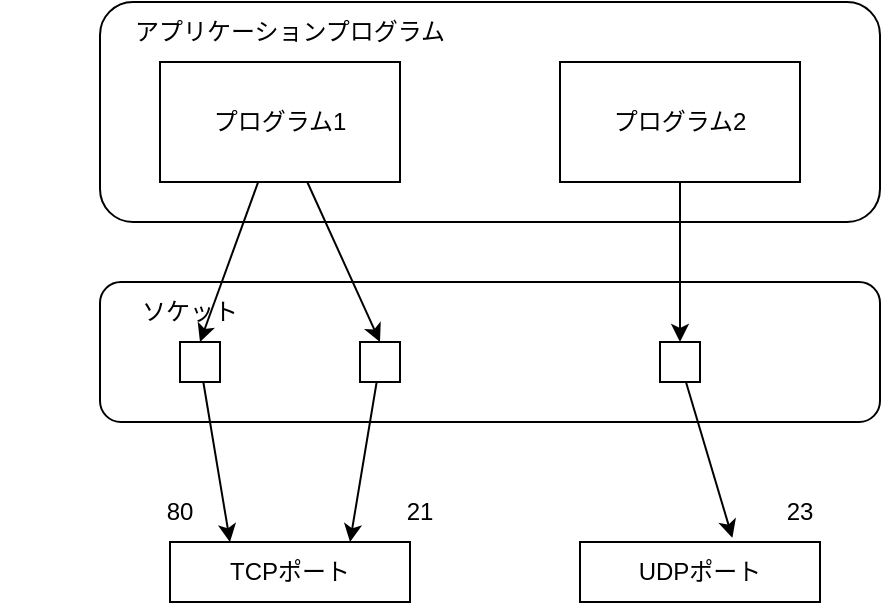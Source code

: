 <mxfile>
    <diagram id="02TSG8BdvgqNzW_9dH34" name="ページ1">
        <mxGraphModel dx="1558" dy="1183" grid="1" gridSize="10" guides="1" tooltips="1" connect="1" arrows="1" fold="1" page="1" pageScale="1" pageWidth="827" pageHeight="1169" math="0" shadow="0">
            <root>
                <mxCell id="0"/>
                <mxCell id="1" parent="0"/>
                <mxCell id="13" value="" style="rounded=1;whiteSpace=wrap;html=1;fillColor=none;" vertex="1" parent="1">
                    <mxGeometry y="220" width="390" height="70" as="geometry"/>
                </mxCell>
                <mxCell id="4" value="" style="rounded=1;whiteSpace=wrap;html=1;fillColor=none;" vertex="1" parent="1">
                    <mxGeometry y="80" width="390" height="110" as="geometry"/>
                </mxCell>
                <mxCell id="10" style="edgeStyle=none;html=1;entryX=0.5;entryY=0;entryDx=0;entryDy=0;" edge="1" parent="1" source="2" target="6">
                    <mxGeometry relative="1" as="geometry"/>
                </mxCell>
                <mxCell id="11" style="edgeStyle=none;html=1;entryX=0.5;entryY=0;entryDx=0;entryDy=0;" edge="1" parent="1" source="2" target="8">
                    <mxGeometry relative="1" as="geometry"/>
                </mxCell>
                <mxCell id="2" value="プログラム1" style="rounded=0;whiteSpace=wrap;html=1;" vertex="1" parent="1">
                    <mxGeometry x="30" y="110" width="120" height="60" as="geometry"/>
                </mxCell>
                <mxCell id="12" style="edgeStyle=none;html=1;entryX=0.5;entryY=0;entryDx=0;entryDy=0;" edge="1" parent="1" source="3" target="9">
                    <mxGeometry relative="1" as="geometry"/>
                </mxCell>
                <mxCell id="3" value="プログラム2" style="rounded=0;whiteSpace=wrap;html=1;" vertex="1" parent="1">
                    <mxGeometry x="230" y="110" width="120" height="60" as="geometry"/>
                </mxCell>
                <mxCell id="5" value="アプリケーションプログラム" style="text;html=1;strokeColor=none;fillColor=none;align=center;verticalAlign=middle;whiteSpace=wrap;rounded=0;" vertex="1" parent="1">
                    <mxGeometry y="80" width="190" height="30" as="geometry"/>
                </mxCell>
                <mxCell id="17" style="edgeStyle=none;html=1;entryX=0.25;entryY=0;entryDx=0;entryDy=0;" edge="1" parent="1" source="6" target="15">
                    <mxGeometry relative="1" as="geometry"/>
                </mxCell>
                <mxCell id="6" value="" style="rounded=0;whiteSpace=wrap;html=1;fillColor=none;" vertex="1" parent="1">
                    <mxGeometry x="40" y="250" width="20" height="20" as="geometry"/>
                </mxCell>
                <mxCell id="18" style="edgeStyle=none;html=1;entryX=0.75;entryY=0;entryDx=0;entryDy=0;" edge="1" parent="1" source="8" target="15">
                    <mxGeometry relative="1" as="geometry"/>
                </mxCell>
                <mxCell id="8" value="" style="rounded=0;whiteSpace=wrap;html=1;fillColor=none;" vertex="1" parent="1">
                    <mxGeometry x="130" y="250" width="20" height="20" as="geometry"/>
                </mxCell>
                <mxCell id="19" style="edgeStyle=none;html=1;entryX=0.635;entryY=-0.069;entryDx=0;entryDy=0;entryPerimeter=0;" edge="1" parent="1" source="9" target="16">
                    <mxGeometry relative="1" as="geometry"/>
                </mxCell>
                <mxCell id="9" value="" style="rounded=0;whiteSpace=wrap;html=1;fillColor=none;" vertex="1" parent="1">
                    <mxGeometry x="280" y="250" width="20" height="20" as="geometry"/>
                </mxCell>
                <mxCell id="14" value="ソケット" style="text;html=1;strokeColor=none;fillColor=none;align=center;verticalAlign=middle;whiteSpace=wrap;rounded=0;" vertex="1" parent="1">
                    <mxGeometry x="-50" y="220" width="190" height="30" as="geometry"/>
                </mxCell>
                <mxCell id="15" value="TCPポート" style="rounded=0;whiteSpace=wrap;html=1;fillColor=none;" vertex="1" parent="1">
                    <mxGeometry x="35" y="350" width="120" height="30" as="geometry"/>
                </mxCell>
                <mxCell id="16" value="UDPポート" style="rounded=0;whiteSpace=wrap;html=1;fillColor=none;" vertex="1" parent="1">
                    <mxGeometry x="240" y="350" width="120" height="30" as="geometry"/>
                </mxCell>
                <mxCell id="20" value="80" style="text;html=1;strokeColor=none;fillColor=none;align=center;verticalAlign=middle;whiteSpace=wrap;rounded=0;" vertex="1" parent="1">
                    <mxGeometry x="10" y="320" width="60" height="30" as="geometry"/>
                </mxCell>
                <mxCell id="21" value="21" style="text;html=1;strokeColor=none;fillColor=none;align=center;verticalAlign=middle;whiteSpace=wrap;rounded=0;" vertex="1" parent="1">
                    <mxGeometry x="130" y="320" width="60" height="30" as="geometry"/>
                </mxCell>
                <mxCell id="22" value="23" style="text;html=1;strokeColor=none;fillColor=none;align=center;verticalAlign=middle;whiteSpace=wrap;rounded=0;" vertex="1" parent="1">
                    <mxGeometry x="320" y="320" width="60" height="30" as="geometry"/>
                </mxCell>
            </root>
        </mxGraphModel>
    </diagram>
</mxfile>